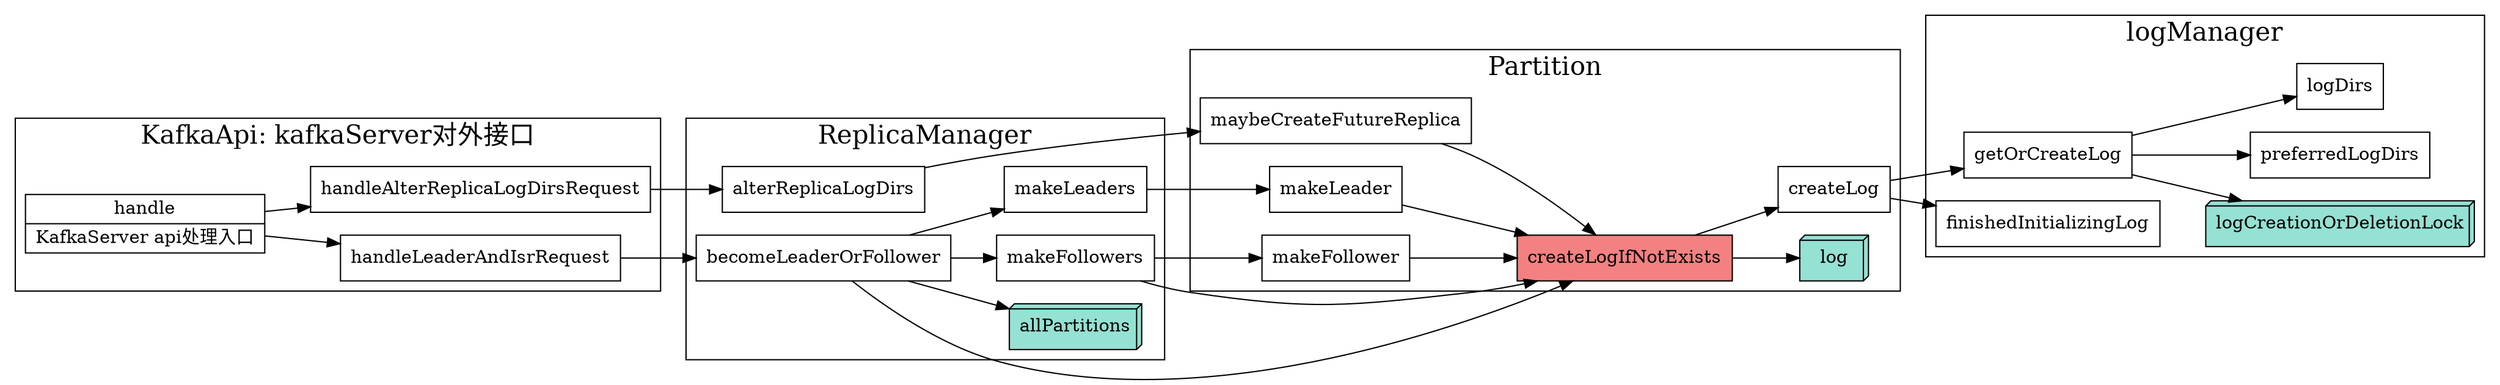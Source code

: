 digraph partionLogCreate {
  node[shape=box];
  newrank=true;
  rankdir=LR;

  subgraph cluster_logManager {
    graph[label="logManager";fontsize=20;];
    logCreationOrDeletionLock[
      fillcolor="#95e1d3"
      style=filled;
      shape=box3d;
      label="logCreationOrDeletionLock"
    ];

    getOrCreateLog -> {
      logCreationOrDeletionLock;
      preferredLogDirs;
      logDirs;
    };
    finishedInitializingLog;
  }

  subgraph cluster_Partition {
    graph[label="Partition";fontsize=20;];
    log[
      fillcolor="#95e1d3"
      style=filled;
      shape=box3d;
      label="log"
    ];
    {
      maybeCreateFutureReplica;
      makeLeader;
      makeFollower;
    } -> createLogIfNotExists;

    createLogIfNotExists[
      fillcolor="#f38181";
      style=filled;
      shape=box;
      label="createLogIfNotExists"
    ];

    //创建日志
    createLogIfNotExists -> {
      createLog;
      log;
    };
    createLog -> {
      getOrCreateLog;
      finishedInitializingLog;
    }
  }

  subgraph cluster_ReplicaManager {
    graph[label="ReplicaManager";fontsize=20;];
    allPartitions[
      fillcolor="#95e1d3"
      style=filled;
      shape=box3d;
      label="allPartitions"
    ];

    becomeLeaderOrFollower -> {
      makeFollowers;
      createLogIfNotExists;
      allPartitions;
    }
    makeFollowers -> {
      createLogIfNotExists;
      makeFollower;
    }
    becomeLeaderOrFollower -> makeLeaders -> makeLeader;
    alterReplicaLogDirs -> maybeCreateFutureReplica;

  }

  subgraph cluster_KafkaApi {
    graph[label="KafkaApi: kafkaServer对外接口";fontsize=20;];
    handle[shape="record";
      label="{{
        handle|
          KafkaServer api处理入口\l
      }}";
    ];
    handle -> {
      handleLeaderAndIsrRequest;
      handleAlterReplicaLogDirsRequest;
    }
    handleLeaderAndIsrRequest -> becomeLeaderOrFollower;
    handleAlterReplicaLogDirsRequest -> alterReplicaLogDirs;
  }
}

